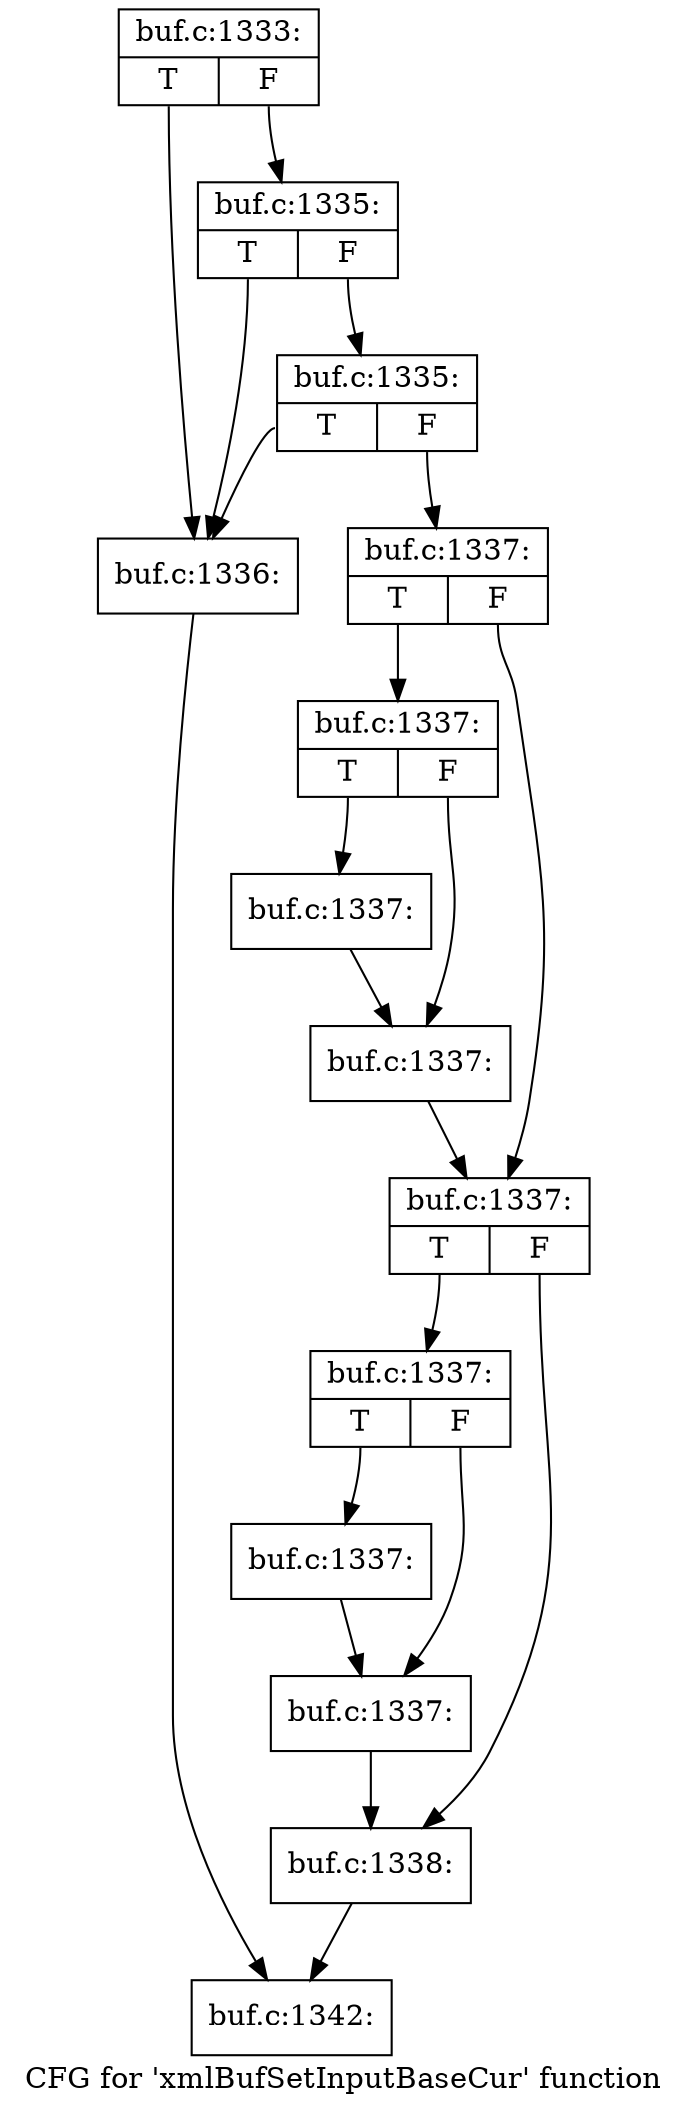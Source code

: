 digraph "CFG for 'xmlBufSetInputBaseCur' function" {
	label="CFG for 'xmlBufSetInputBaseCur' function";

	Node0x55a4220 [shape=record,label="{buf.c:1333:|{<s0>T|<s1>F}}"];
	Node0x55a4220:s0 -> Node0x566ef80;
	Node0x55a4220:s1 -> Node0x566f0a0;
	Node0x566f0a0 [shape=record,label="{buf.c:1335:|{<s0>T|<s1>F}}"];
	Node0x566f0a0:s0 -> Node0x566ef80;
	Node0x566f0a0:s1 -> Node0x566f020;
	Node0x566f020 [shape=record,label="{buf.c:1335:|{<s0>T|<s1>F}}"];
	Node0x566f020:s0 -> Node0x566ef80;
	Node0x566f020:s1 -> Node0x566efd0;
	Node0x566ef80 [shape=record,label="{buf.c:1336:}"];
	Node0x566ef80 -> Node0x55a3ce0;
	Node0x566efd0 [shape=record,label="{buf.c:1337:|{<s0>T|<s1>F}}"];
	Node0x566efd0:s0 -> Node0x566fa90;
	Node0x566efd0:s1 -> Node0x566fae0;
	Node0x566fa90 [shape=record,label="{buf.c:1337:|{<s0>T|<s1>F}}"];
	Node0x566fa90:s0 -> Node0x5670060;
	Node0x566fa90:s1 -> Node0x56700b0;
	Node0x5670060 [shape=record,label="{buf.c:1337:}"];
	Node0x5670060 -> Node0x56700b0;
	Node0x56700b0 [shape=record,label="{buf.c:1337:}"];
	Node0x56700b0 -> Node0x566fae0;
	Node0x566fae0 [shape=record,label="{buf.c:1337:|{<s0>T|<s1>F}}"];
	Node0x566fae0:s0 -> Node0x5670750;
	Node0x566fae0:s1 -> Node0x56707a0;
	Node0x5670750 [shape=record,label="{buf.c:1337:|{<s0>T|<s1>F}}"];
	Node0x5670750:s0 -> Node0x5670d20;
	Node0x5670750:s1 -> Node0x5670d70;
	Node0x5670d20 [shape=record,label="{buf.c:1337:}"];
	Node0x5670d20 -> Node0x5670d70;
	Node0x5670d70 [shape=record,label="{buf.c:1337:}"];
	Node0x5670d70 -> Node0x56707a0;
	Node0x56707a0 [shape=record,label="{buf.c:1338:}"];
	Node0x56707a0 -> Node0x55a3ce0;
	Node0x55a3ce0 [shape=record,label="{buf.c:1342:}"];
}
